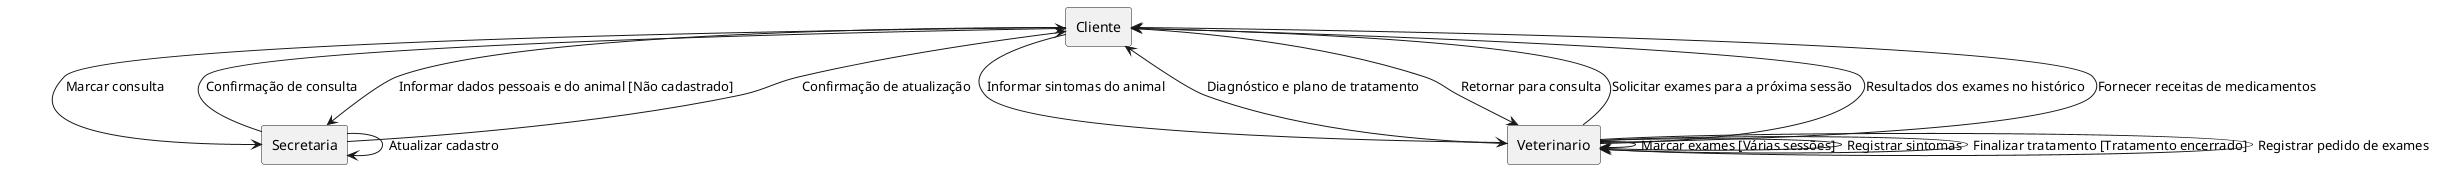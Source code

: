 @startuml
skinparam linestyle ortho
rectangle "Cliente" as cliente
rectangle "Secretaria" as secretaria
rectangle "Veterinario" as veterinario

cliente -right-> secretaria: Marcar consulta
secretaria -left-> cliente: Confirmação de consulta

cliente -down-> secretaria: Informar dados pessoais e do animal [Não cadastrado]
secretaria -down-> secretaria: Atualizar cadastro
secretaria -up-> cliente: Confirmação de atualização

cliente -right-> veterinario: Informar sintomas do animal
veterinario -down-> veterinario: Registrar sintomas
veterinario -left-> cliente: Diagnóstico e plano de tratamento

veterinario -right-> veterinario: Marcar exames [Várias sessões]
veterinario -up-> cliente: Solicitar exames para a próxima sessão
veterinario -down-> veterinario: Finalizar tratamento [Tratamento encerrado]

cliente -right-> veterinario: Retornar para consulta
veterinario -down-> veterinario: Registrar pedido de exames
veterinario -up-> cliente: Resultados dos exames no histórico

veterinario -up-> cliente: Fornecer receitas de medicamentos
@enduml
